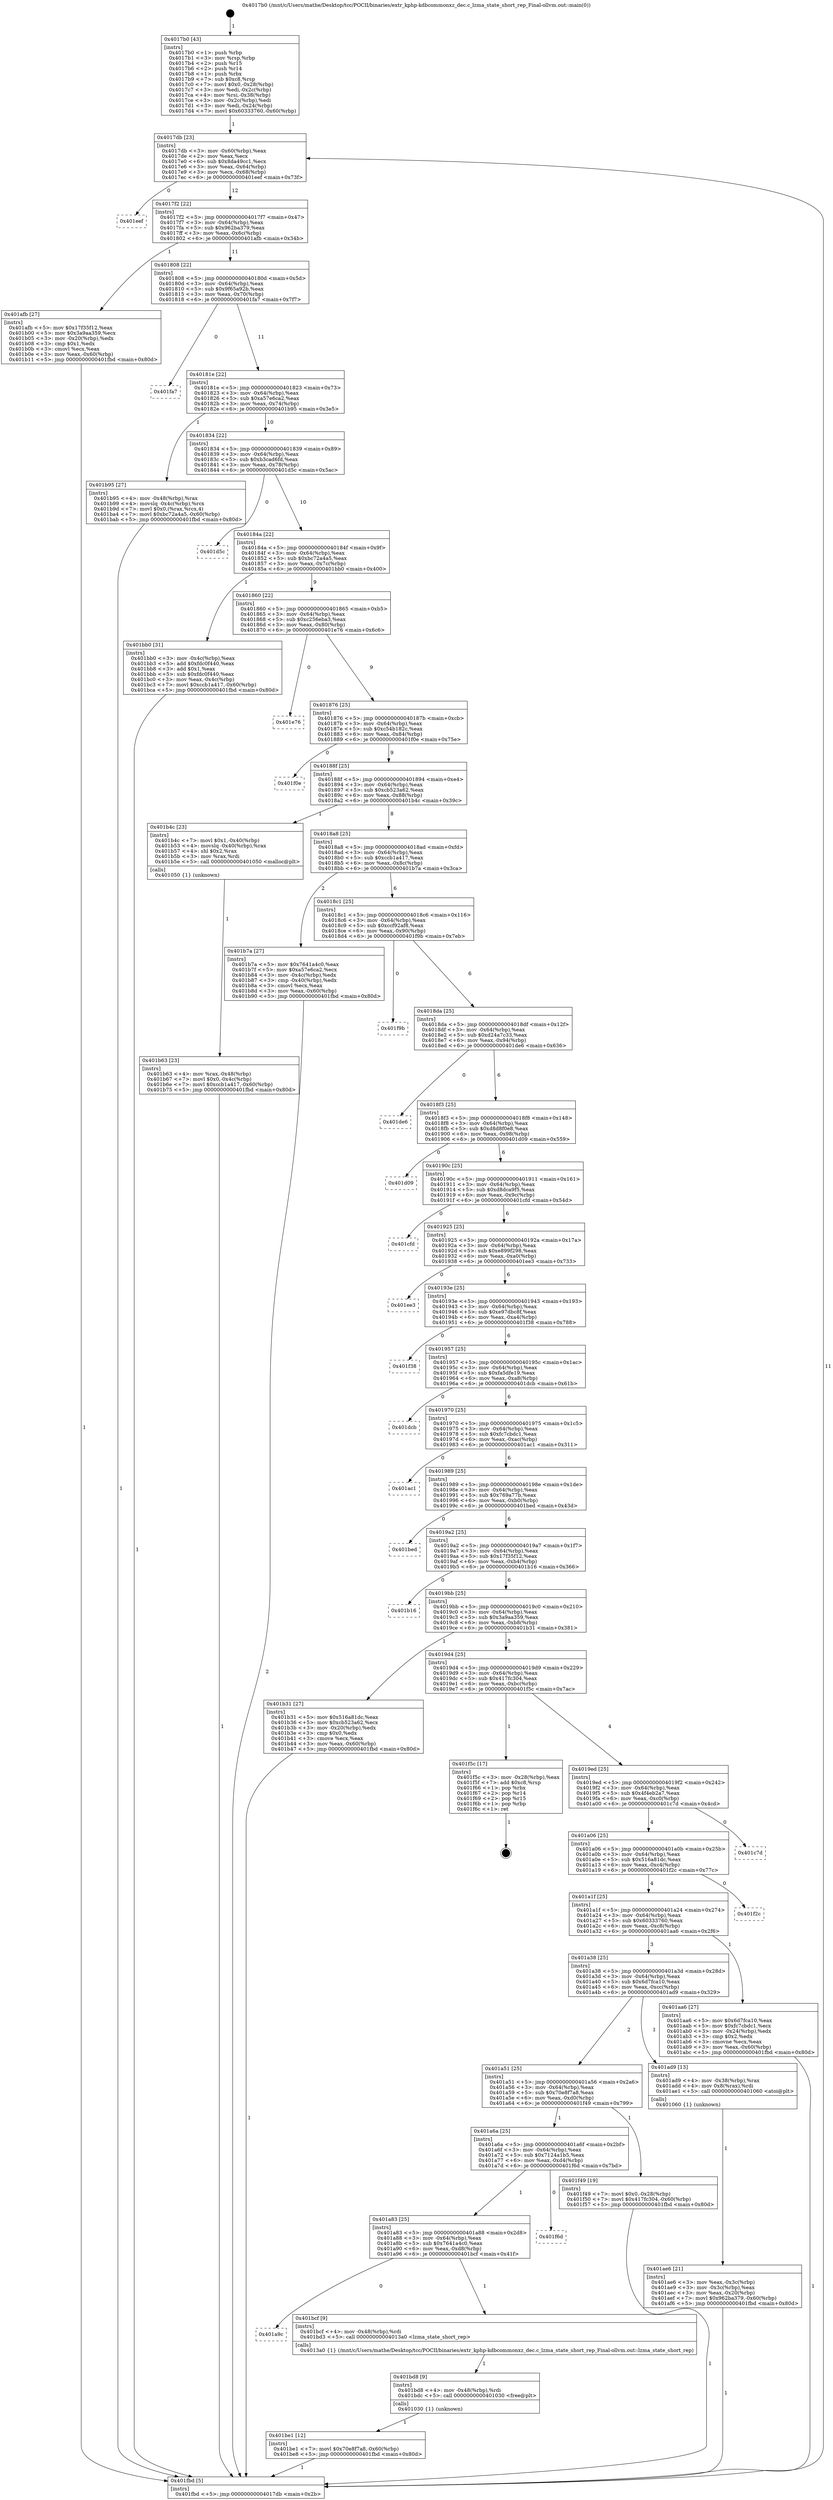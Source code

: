 digraph "0x4017b0" {
  label = "0x4017b0 (/mnt/c/Users/mathe/Desktop/tcc/POCII/binaries/extr_kphp-kdbcommonxz_dec.c_lzma_state_short_rep_Final-ollvm.out::main(0))"
  labelloc = "t"
  node[shape=record]

  Entry [label="",width=0.3,height=0.3,shape=circle,fillcolor=black,style=filled]
  "0x4017db" [label="{
     0x4017db [23]\l
     | [instrs]\l
     &nbsp;&nbsp;0x4017db \<+3\>: mov -0x60(%rbp),%eax\l
     &nbsp;&nbsp;0x4017de \<+2\>: mov %eax,%ecx\l
     &nbsp;&nbsp;0x4017e0 \<+6\>: sub $0x8da49cc1,%ecx\l
     &nbsp;&nbsp;0x4017e6 \<+3\>: mov %eax,-0x64(%rbp)\l
     &nbsp;&nbsp;0x4017e9 \<+3\>: mov %ecx,-0x68(%rbp)\l
     &nbsp;&nbsp;0x4017ec \<+6\>: je 0000000000401eef \<main+0x73f\>\l
  }"]
  "0x401eef" [label="{
     0x401eef\l
  }", style=dashed]
  "0x4017f2" [label="{
     0x4017f2 [22]\l
     | [instrs]\l
     &nbsp;&nbsp;0x4017f2 \<+5\>: jmp 00000000004017f7 \<main+0x47\>\l
     &nbsp;&nbsp;0x4017f7 \<+3\>: mov -0x64(%rbp),%eax\l
     &nbsp;&nbsp;0x4017fa \<+5\>: sub $0x962ba379,%eax\l
     &nbsp;&nbsp;0x4017ff \<+3\>: mov %eax,-0x6c(%rbp)\l
     &nbsp;&nbsp;0x401802 \<+6\>: je 0000000000401afb \<main+0x34b\>\l
  }"]
  Exit [label="",width=0.3,height=0.3,shape=circle,fillcolor=black,style=filled,peripheries=2]
  "0x401afb" [label="{
     0x401afb [27]\l
     | [instrs]\l
     &nbsp;&nbsp;0x401afb \<+5\>: mov $0x17f35f12,%eax\l
     &nbsp;&nbsp;0x401b00 \<+5\>: mov $0x3a9aa359,%ecx\l
     &nbsp;&nbsp;0x401b05 \<+3\>: mov -0x20(%rbp),%edx\l
     &nbsp;&nbsp;0x401b08 \<+3\>: cmp $0x1,%edx\l
     &nbsp;&nbsp;0x401b0b \<+3\>: cmovl %ecx,%eax\l
     &nbsp;&nbsp;0x401b0e \<+3\>: mov %eax,-0x60(%rbp)\l
     &nbsp;&nbsp;0x401b11 \<+5\>: jmp 0000000000401fbd \<main+0x80d\>\l
  }"]
  "0x401808" [label="{
     0x401808 [22]\l
     | [instrs]\l
     &nbsp;&nbsp;0x401808 \<+5\>: jmp 000000000040180d \<main+0x5d\>\l
     &nbsp;&nbsp;0x40180d \<+3\>: mov -0x64(%rbp),%eax\l
     &nbsp;&nbsp;0x401810 \<+5\>: sub $0x9f65a92b,%eax\l
     &nbsp;&nbsp;0x401815 \<+3\>: mov %eax,-0x70(%rbp)\l
     &nbsp;&nbsp;0x401818 \<+6\>: je 0000000000401fa7 \<main+0x7f7\>\l
  }"]
  "0x401be1" [label="{
     0x401be1 [12]\l
     | [instrs]\l
     &nbsp;&nbsp;0x401be1 \<+7\>: movl $0x70e8f7a8,-0x60(%rbp)\l
     &nbsp;&nbsp;0x401be8 \<+5\>: jmp 0000000000401fbd \<main+0x80d\>\l
  }"]
  "0x401fa7" [label="{
     0x401fa7\l
  }", style=dashed]
  "0x40181e" [label="{
     0x40181e [22]\l
     | [instrs]\l
     &nbsp;&nbsp;0x40181e \<+5\>: jmp 0000000000401823 \<main+0x73\>\l
     &nbsp;&nbsp;0x401823 \<+3\>: mov -0x64(%rbp),%eax\l
     &nbsp;&nbsp;0x401826 \<+5\>: sub $0xa57e6ca2,%eax\l
     &nbsp;&nbsp;0x40182b \<+3\>: mov %eax,-0x74(%rbp)\l
     &nbsp;&nbsp;0x40182e \<+6\>: je 0000000000401b95 \<main+0x3e5\>\l
  }"]
  "0x401bd8" [label="{
     0x401bd8 [9]\l
     | [instrs]\l
     &nbsp;&nbsp;0x401bd8 \<+4\>: mov -0x48(%rbp),%rdi\l
     &nbsp;&nbsp;0x401bdc \<+5\>: call 0000000000401030 \<free@plt\>\l
     | [calls]\l
     &nbsp;&nbsp;0x401030 \{1\} (unknown)\l
  }"]
  "0x401b95" [label="{
     0x401b95 [27]\l
     | [instrs]\l
     &nbsp;&nbsp;0x401b95 \<+4\>: mov -0x48(%rbp),%rax\l
     &nbsp;&nbsp;0x401b99 \<+4\>: movslq -0x4c(%rbp),%rcx\l
     &nbsp;&nbsp;0x401b9d \<+7\>: movl $0x0,(%rax,%rcx,4)\l
     &nbsp;&nbsp;0x401ba4 \<+7\>: movl $0xbc72a4a5,-0x60(%rbp)\l
     &nbsp;&nbsp;0x401bab \<+5\>: jmp 0000000000401fbd \<main+0x80d\>\l
  }"]
  "0x401834" [label="{
     0x401834 [22]\l
     | [instrs]\l
     &nbsp;&nbsp;0x401834 \<+5\>: jmp 0000000000401839 \<main+0x89\>\l
     &nbsp;&nbsp;0x401839 \<+3\>: mov -0x64(%rbp),%eax\l
     &nbsp;&nbsp;0x40183c \<+5\>: sub $0xb3cad6fd,%eax\l
     &nbsp;&nbsp;0x401841 \<+3\>: mov %eax,-0x78(%rbp)\l
     &nbsp;&nbsp;0x401844 \<+6\>: je 0000000000401d5c \<main+0x5ac\>\l
  }"]
  "0x401a9c" [label="{
     0x401a9c\l
  }", style=dashed]
  "0x401d5c" [label="{
     0x401d5c\l
  }", style=dashed]
  "0x40184a" [label="{
     0x40184a [22]\l
     | [instrs]\l
     &nbsp;&nbsp;0x40184a \<+5\>: jmp 000000000040184f \<main+0x9f\>\l
     &nbsp;&nbsp;0x40184f \<+3\>: mov -0x64(%rbp),%eax\l
     &nbsp;&nbsp;0x401852 \<+5\>: sub $0xbc72a4a5,%eax\l
     &nbsp;&nbsp;0x401857 \<+3\>: mov %eax,-0x7c(%rbp)\l
     &nbsp;&nbsp;0x40185a \<+6\>: je 0000000000401bb0 \<main+0x400\>\l
  }"]
  "0x401bcf" [label="{
     0x401bcf [9]\l
     | [instrs]\l
     &nbsp;&nbsp;0x401bcf \<+4\>: mov -0x48(%rbp),%rdi\l
     &nbsp;&nbsp;0x401bd3 \<+5\>: call 00000000004013a0 \<lzma_state_short_rep\>\l
     | [calls]\l
     &nbsp;&nbsp;0x4013a0 \{1\} (/mnt/c/Users/mathe/Desktop/tcc/POCII/binaries/extr_kphp-kdbcommonxz_dec.c_lzma_state_short_rep_Final-ollvm.out::lzma_state_short_rep)\l
  }"]
  "0x401bb0" [label="{
     0x401bb0 [31]\l
     | [instrs]\l
     &nbsp;&nbsp;0x401bb0 \<+3\>: mov -0x4c(%rbp),%eax\l
     &nbsp;&nbsp;0x401bb3 \<+5\>: add $0xfdc0f440,%eax\l
     &nbsp;&nbsp;0x401bb8 \<+3\>: add $0x1,%eax\l
     &nbsp;&nbsp;0x401bbb \<+5\>: sub $0xfdc0f440,%eax\l
     &nbsp;&nbsp;0x401bc0 \<+3\>: mov %eax,-0x4c(%rbp)\l
     &nbsp;&nbsp;0x401bc3 \<+7\>: movl $0xccb1a417,-0x60(%rbp)\l
     &nbsp;&nbsp;0x401bca \<+5\>: jmp 0000000000401fbd \<main+0x80d\>\l
  }"]
  "0x401860" [label="{
     0x401860 [22]\l
     | [instrs]\l
     &nbsp;&nbsp;0x401860 \<+5\>: jmp 0000000000401865 \<main+0xb5\>\l
     &nbsp;&nbsp;0x401865 \<+3\>: mov -0x64(%rbp),%eax\l
     &nbsp;&nbsp;0x401868 \<+5\>: sub $0xc256eba3,%eax\l
     &nbsp;&nbsp;0x40186d \<+3\>: mov %eax,-0x80(%rbp)\l
     &nbsp;&nbsp;0x401870 \<+6\>: je 0000000000401e76 \<main+0x6c6\>\l
  }"]
  "0x401a83" [label="{
     0x401a83 [25]\l
     | [instrs]\l
     &nbsp;&nbsp;0x401a83 \<+5\>: jmp 0000000000401a88 \<main+0x2d8\>\l
     &nbsp;&nbsp;0x401a88 \<+3\>: mov -0x64(%rbp),%eax\l
     &nbsp;&nbsp;0x401a8b \<+5\>: sub $0x7641a4c0,%eax\l
     &nbsp;&nbsp;0x401a90 \<+6\>: mov %eax,-0xd8(%rbp)\l
     &nbsp;&nbsp;0x401a96 \<+6\>: je 0000000000401bcf \<main+0x41f\>\l
  }"]
  "0x401e76" [label="{
     0x401e76\l
  }", style=dashed]
  "0x401876" [label="{
     0x401876 [25]\l
     | [instrs]\l
     &nbsp;&nbsp;0x401876 \<+5\>: jmp 000000000040187b \<main+0xcb\>\l
     &nbsp;&nbsp;0x40187b \<+3\>: mov -0x64(%rbp),%eax\l
     &nbsp;&nbsp;0x40187e \<+5\>: sub $0xc54b182c,%eax\l
     &nbsp;&nbsp;0x401883 \<+6\>: mov %eax,-0x84(%rbp)\l
     &nbsp;&nbsp;0x401889 \<+6\>: je 0000000000401f0e \<main+0x75e\>\l
  }"]
  "0x401f6d" [label="{
     0x401f6d\l
  }", style=dashed]
  "0x401f0e" [label="{
     0x401f0e\l
  }", style=dashed]
  "0x40188f" [label="{
     0x40188f [25]\l
     | [instrs]\l
     &nbsp;&nbsp;0x40188f \<+5\>: jmp 0000000000401894 \<main+0xe4\>\l
     &nbsp;&nbsp;0x401894 \<+3\>: mov -0x64(%rbp),%eax\l
     &nbsp;&nbsp;0x401897 \<+5\>: sub $0xcb523a62,%eax\l
     &nbsp;&nbsp;0x40189c \<+6\>: mov %eax,-0x88(%rbp)\l
     &nbsp;&nbsp;0x4018a2 \<+6\>: je 0000000000401b4c \<main+0x39c\>\l
  }"]
  "0x401a6a" [label="{
     0x401a6a [25]\l
     | [instrs]\l
     &nbsp;&nbsp;0x401a6a \<+5\>: jmp 0000000000401a6f \<main+0x2bf\>\l
     &nbsp;&nbsp;0x401a6f \<+3\>: mov -0x64(%rbp),%eax\l
     &nbsp;&nbsp;0x401a72 \<+5\>: sub $0x7124a1b5,%eax\l
     &nbsp;&nbsp;0x401a77 \<+6\>: mov %eax,-0xd4(%rbp)\l
     &nbsp;&nbsp;0x401a7d \<+6\>: je 0000000000401f6d \<main+0x7bd\>\l
  }"]
  "0x401b4c" [label="{
     0x401b4c [23]\l
     | [instrs]\l
     &nbsp;&nbsp;0x401b4c \<+7\>: movl $0x1,-0x40(%rbp)\l
     &nbsp;&nbsp;0x401b53 \<+4\>: movslq -0x40(%rbp),%rax\l
     &nbsp;&nbsp;0x401b57 \<+4\>: shl $0x2,%rax\l
     &nbsp;&nbsp;0x401b5b \<+3\>: mov %rax,%rdi\l
     &nbsp;&nbsp;0x401b5e \<+5\>: call 0000000000401050 \<malloc@plt\>\l
     | [calls]\l
     &nbsp;&nbsp;0x401050 \{1\} (unknown)\l
  }"]
  "0x4018a8" [label="{
     0x4018a8 [25]\l
     | [instrs]\l
     &nbsp;&nbsp;0x4018a8 \<+5\>: jmp 00000000004018ad \<main+0xfd\>\l
     &nbsp;&nbsp;0x4018ad \<+3\>: mov -0x64(%rbp),%eax\l
     &nbsp;&nbsp;0x4018b0 \<+5\>: sub $0xccb1a417,%eax\l
     &nbsp;&nbsp;0x4018b5 \<+6\>: mov %eax,-0x8c(%rbp)\l
     &nbsp;&nbsp;0x4018bb \<+6\>: je 0000000000401b7a \<main+0x3ca\>\l
  }"]
  "0x401f49" [label="{
     0x401f49 [19]\l
     | [instrs]\l
     &nbsp;&nbsp;0x401f49 \<+7\>: movl $0x0,-0x28(%rbp)\l
     &nbsp;&nbsp;0x401f50 \<+7\>: movl $0x417fc304,-0x60(%rbp)\l
     &nbsp;&nbsp;0x401f57 \<+5\>: jmp 0000000000401fbd \<main+0x80d\>\l
  }"]
  "0x401b7a" [label="{
     0x401b7a [27]\l
     | [instrs]\l
     &nbsp;&nbsp;0x401b7a \<+5\>: mov $0x7641a4c0,%eax\l
     &nbsp;&nbsp;0x401b7f \<+5\>: mov $0xa57e6ca2,%ecx\l
     &nbsp;&nbsp;0x401b84 \<+3\>: mov -0x4c(%rbp),%edx\l
     &nbsp;&nbsp;0x401b87 \<+3\>: cmp -0x40(%rbp),%edx\l
     &nbsp;&nbsp;0x401b8a \<+3\>: cmovl %ecx,%eax\l
     &nbsp;&nbsp;0x401b8d \<+3\>: mov %eax,-0x60(%rbp)\l
     &nbsp;&nbsp;0x401b90 \<+5\>: jmp 0000000000401fbd \<main+0x80d\>\l
  }"]
  "0x4018c1" [label="{
     0x4018c1 [25]\l
     | [instrs]\l
     &nbsp;&nbsp;0x4018c1 \<+5\>: jmp 00000000004018c6 \<main+0x116\>\l
     &nbsp;&nbsp;0x4018c6 \<+3\>: mov -0x64(%rbp),%eax\l
     &nbsp;&nbsp;0x4018c9 \<+5\>: sub $0xccf92af8,%eax\l
     &nbsp;&nbsp;0x4018ce \<+6\>: mov %eax,-0x90(%rbp)\l
     &nbsp;&nbsp;0x4018d4 \<+6\>: je 0000000000401f9b \<main+0x7eb\>\l
  }"]
  "0x401b63" [label="{
     0x401b63 [23]\l
     | [instrs]\l
     &nbsp;&nbsp;0x401b63 \<+4\>: mov %rax,-0x48(%rbp)\l
     &nbsp;&nbsp;0x401b67 \<+7\>: movl $0x0,-0x4c(%rbp)\l
     &nbsp;&nbsp;0x401b6e \<+7\>: movl $0xccb1a417,-0x60(%rbp)\l
     &nbsp;&nbsp;0x401b75 \<+5\>: jmp 0000000000401fbd \<main+0x80d\>\l
  }"]
  "0x401f9b" [label="{
     0x401f9b\l
  }", style=dashed]
  "0x4018da" [label="{
     0x4018da [25]\l
     | [instrs]\l
     &nbsp;&nbsp;0x4018da \<+5\>: jmp 00000000004018df \<main+0x12f\>\l
     &nbsp;&nbsp;0x4018df \<+3\>: mov -0x64(%rbp),%eax\l
     &nbsp;&nbsp;0x4018e2 \<+5\>: sub $0xd24a7c33,%eax\l
     &nbsp;&nbsp;0x4018e7 \<+6\>: mov %eax,-0x94(%rbp)\l
     &nbsp;&nbsp;0x4018ed \<+6\>: je 0000000000401de6 \<main+0x636\>\l
  }"]
  "0x401ae6" [label="{
     0x401ae6 [21]\l
     | [instrs]\l
     &nbsp;&nbsp;0x401ae6 \<+3\>: mov %eax,-0x3c(%rbp)\l
     &nbsp;&nbsp;0x401ae9 \<+3\>: mov -0x3c(%rbp),%eax\l
     &nbsp;&nbsp;0x401aec \<+3\>: mov %eax,-0x20(%rbp)\l
     &nbsp;&nbsp;0x401aef \<+7\>: movl $0x962ba379,-0x60(%rbp)\l
     &nbsp;&nbsp;0x401af6 \<+5\>: jmp 0000000000401fbd \<main+0x80d\>\l
  }"]
  "0x401de6" [label="{
     0x401de6\l
  }", style=dashed]
  "0x4018f3" [label="{
     0x4018f3 [25]\l
     | [instrs]\l
     &nbsp;&nbsp;0x4018f3 \<+5\>: jmp 00000000004018f8 \<main+0x148\>\l
     &nbsp;&nbsp;0x4018f8 \<+3\>: mov -0x64(%rbp),%eax\l
     &nbsp;&nbsp;0x4018fb \<+5\>: sub $0xd8d8f0e8,%eax\l
     &nbsp;&nbsp;0x401900 \<+6\>: mov %eax,-0x98(%rbp)\l
     &nbsp;&nbsp;0x401906 \<+6\>: je 0000000000401d09 \<main+0x559\>\l
  }"]
  "0x401a51" [label="{
     0x401a51 [25]\l
     | [instrs]\l
     &nbsp;&nbsp;0x401a51 \<+5\>: jmp 0000000000401a56 \<main+0x2a6\>\l
     &nbsp;&nbsp;0x401a56 \<+3\>: mov -0x64(%rbp),%eax\l
     &nbsp;&nbsp;0x401a59 \<+5\>: sub $0x70e8f7a8,%eax\l
     &nbsp;&nbsp;0x401a5e \<+6\>: mov %eax,-0xd0(%rbp)\l
     &nbsp;&nbsp;0x401a64 \<+6\>: je 0000000000401f49 \<main+0x799\>\l
  }"]
  "0x401d09" [label="{
     0x401d09\l
  }", style=dashed]
  "0x40190c" [label="{
     0x40190c [25]\l
     | [instrs]\l
     &nbsp;&nbsp;0x40190c \<+5\>: jmp 0000000000401911 \<main+0x161\>\l
     &nbsp;&nbsp;0x401911 \<+3\>: mov -0x64(%rbp),%eax\l
     &nbsp;&nbsp;0x401914 \<+5\>: sub $0xd8dca9f5,%eax\l
     &nbsp;&nbsp;0x401919 \<+6\>: mov %eax,-0x9c(%rbp)\l
     &nbsp;&nbsp;0x40191f \<+6\>: je 0000000000401cfd \<main+0x54d\>\l
  }"]
  "0x401ad9" [label="{
     0x401ad9 [13]\l
     | [instrs]\l
     &nbsp;&nbsp;0x401ad9 \<+4\>: mov -0x38(%rbp),%rax\l
     &nbsp;&nbsp;0x401add \<+4\>: mov 0x8(%rax),%rdi\l
     &nbsp;&nbsp;0x401ae1 \<+5\>: call 0000000000401060 \<atoi@plt\>\l
     | [calls]\l
     &nbsp;&nbsp;0x401060 \{1\} (unknown)\l
  }"]
  "0x401cfd" [label="{
     0x401cfd\l
  }", style=dashed]
  "0x401925" [label="{
     0x401925 [25]\l
     | [instrs]\l
     &nbsp;&nbsp;0x401925 \<+5\>: jmp 000000000040192a \<main+0x17a\>\l
     &nbsp;&nbsp;0x40192a \<+3\>: mov -0x64(%rbp),%eax\l
     &nbsp;&nbsp;0x40192d \<+5\>: sub $0xe899f298,%eax\l
     &nbsp;&nbsp;0x401932 \<+6\>: mov %eax,-0xa0(%rbp)\l
     &nbsp;&nbsp;0x401938 \<+6\>: je 0000000000401ee3 \<main+0x733\>\l
  }"]
  "0x4017b0" [label="{
     0x4017b0 [43]\l
     | [instrs]\l
     &nbsp;&nbsp;0x4017b0 \<+1\>: push %rbp\l
     &nbsp;&nbsp;0x4017b1 \<+3\>: mov %rsp,%rbp\l
     &nbsp;&nbsp;0x4017b4 \<+2\>: push %r15\l
     &nbsp;&nbsp;0x4017b6 \<+2\>: push %r14\l
     &nbsp;&nbsp;0x4017b8 \<+1\>: push %rbx\l
     &nbsp;&nbsp;0x4017b9 \<+7\>: sub $0xc8,%rsp\l
     &nbsp;&nbsp;0x4017c0 \<+7\>: movl $0x0,-0x28(%rbp)\l
     &nbsp;&nbsp;0x4017c7 \<+3\>: mov %edi,-0x2c(%rbp)\l
     &nbsp;&nbsp;0x4017ca \<+4\>: mov %rsi,-0x38(%rbp)\l
     &nbsp;&nbsp;0x4017ce \<+3\>: mov -0x2c(%rbp),%edi\l
     &nbsp;&nbsp;0x4017d1 \<+3\>: mov %edi,-0x24(%rbp)\l
     &nbsp;&nbsp;0x4017d4 \<+7\>: movl $0x60333760,-0x60(%rbp)\l
  }"]
  "0x401ee3" [label="{
     0x401ee3\l
  }", style=dashed]
  "0x40193e" [label="{
     0x40193e [25]\l
     | [instrs]\l
     &nbsp;&nbsp;0x40193e \<+5\>: jmp 0000000000401943 \<main+0x193\>\l
     &nbsp;&nbsp;0x401943 \<+3\>: mov -0x64(%rbp),%eax\l
     &nbsp;&nbsp;0x401946 \<+5\>: sub $0xe97dbc8f,%eax\l
     &nbsp;&nbsp;0x40194b \<+6\>: mov %eax,-0xa4(%rbp)\l
     &nbsp;&nbsp;0x401951 \<+6\>: je 0000000000401f38 \<main+0x788\>\l
  }"]
  "0x401fbd" [label="{
     0x401fbd [5]\l
     | [instrs]\l
     &nbsp;&nbsp;0x401fbd \<+5\>: jmp 00000000004017db \<main+0x2b\>\l
  }"]
  "0x401f38" [label="{
     0x401f38\l
  }", style=dashed]
  "0x401957" [label="{
     0x401957 [25]\l
     | [instrs]\l
     &nbsp;&nbsp;0x401957 \<+5\>: jmp 000000000040195c \<main+0x1ac\>\l
     &nbsp;&nbsp;0x40195c \<+3\>: mov -0x64(%rbp),%eax\l
     &nbsp;&nbsp;0x40195f \<+5\>: sub $0xfa5dfe19,%eax\l
     &nbsp;&nbsp;0x401964 \<+6\>: mov %eax,-0xa8(%rbp)\l
     &nbsp;&nbsp;0x40196a \<+6\>: je 0000000000401dcb \<main+0x61b\>\l
  }"]
  "0x401a38" [label="{
     0x401a38 [25]\l
     | [instrs]\l
     &nbsp;&nbsp;0x401a38 \<+5\>: jmp 0000000000401a3d \<main+0x28d\>\l
     &nbsp;&nbsp;0x401a3d \<+3\>: mov -0x64(%rbp),%eax\l
     &nbsp;&nbsp;0x401a40 \<+5\>: sub $0x6d7fca10,%eax\l
     &nbsp;&nbsp;0x401a45 \<+6\>: mov %eax,-0xcc(%rbp)\l
     &nbsp;&nbsp;0x401a4b \<+6\>: je 0000000000401ad9 \<main+0x329\>\l
  }"]
  "0x401dcb" [label="{
     0x401dcb\l
  }", style=dashed]
  "0x401970" [label="{
     0x401970 [25]\l
     | [instrs]\l
     &nbsp;&nbsp;0x401970 \<+5\>: jmp 0000000000401975 \<main+0x1c5\>\l
     &nbsp;&nbsp;0x401975 \<+3\>: mov -0x64(%rbp),%eax\l
     &nbsp;&nbsp;0x401978 \<+5\>: sub $0xfc7cbdc1,%eax\l
     &nbsp;&nbsp;0x40197d \<+6\>: mov %eax,-0xac(%rbp)\l
     &nbsp;&nbsp;0x401983 \<+6\>: je 0000000000401ac1 \<main+0x311\>\l
  }"]
  "0x401aa6" [label="{
     0x401aa6 [27]\l
     | [instrs]\l
     &nbsp;&nbsp;0x401aa6 \<+5\>: mov $0x6d7fca10,%eax\l
     &nbsp;&nbsp;0x401aab \<+5\>: mov $0xfc7cbdc1,%ecx\l
     &nbsp;&nbsp;0x401ab0 \<+3\>: mov -0x24(%rbp),%edx\l
     &nbsp;&nbsp;0x401ab3 \<+3\>: cmp $0x2,%edx\l
     &nbsp;&nbsp;0x401ab6 \<+3\>: cmovne %ecx,%eax\l
     &nbsp;&nbsp;0x401ab9 \<+3\>: mov %eax,-0x60(%rbp)\l
     &nbsp;&nbsp;0x401abc \<+5\>: jmp 0000000000401fbd \<main+0x80d\>\l
  }"]
  "0x401ac1" [label="{
     0x401ac1\l
  }", style=dashed]
  "0x401989" [label="{
     0x401989 [25]\l
     | [instrs]\l
     &nbsp;&nbsp;0x401989 \<+5\>: jmp 000000000040198e \<main+0x1de\>\l
     &nbsp;&nbsp;0x40198e \<+3\>: mov -0x64(%rbp),%eax\l
     &nbsp;&nbsp;0x401991 \<+5\>: sub $0x769a77b,%eax\l
     &nbsp;&nbsp;0x401996 \<+6\>: mov %eax,-0xb0(%rbp)\l
     &nbsp;&nbsp;0x40199c \<+6\>: je 0000000000401bed \<main+0x43d\>\l
  }"]
  "0x401a1f" [label="{
     0x401a1f [25]\l
     | [instrs]\l
     &nbsp;&nbsp;0x401a1f \<+5\>: jmp 0000000000401a24 \<main+0x274\>\l
     &nbsp;&nbsp;0x401a24 \<+3\>: mov -0x64(%rbp),%eax\l
     &nbsp;&nbsp;0x401a27 \<+5\>: sub $0x60333760,%eax\l
     &nbsp;&nbsp;0x401a2c \<+6\>: mov %eax,-0xc8(%rbp)\l
     &nbsp;&nbsp;0x401a32 \<+6\>: je 0000000000401aa6 \<main+0x2f6\>\l
  }"]
  "0x401bed" [label="{
     0x401bed\l
  }", style=dashed]
  "0x4019a2" [label="{
     0x4019a2 [25]\l
     | [instrs]\l
     &nbsp;&nbsp;0x4019a2 \<+5\>: jmp 00000000004019a7 \<main+0x1f7\>\l
     &nbsp;&nbsp;0x4019a7 \<+3\>: mov -0x64(%rbp),%eax\l
     &nbsp;&nbsp;0x4019aa \<+5\>: sub $0x17f35f12,%eax\l
     &nbsp;&nbsp;0x4019af \<+6\>: mov %eax,-0xb4(%rbp)\l
     &nbsp;&nbsp;0x4019b5 \<+6\>: je 0000000000401b16 \<main+0x366\>\l
  }"]
  "0x401f2c" [label="{
     0x401f2c\l
  }", style=dashed]
  "0x401b16" [label="{
     0x401b16\l
  }", style=dashed]
  "0x4019bb" [label="{
     0x4019bb [25]\l
     | [instrs]\l
     &nbsp;&nbsp;0x4019bb \<+5\>: jmp 00000000004019c0 \<main+0x210\>\l
     &nbsp;&nbsp;0x4019c0 \<+3\>: mov -0x64(%rbp),%eax\l
     &nbsp;&nbsp;0x4019c3 \<+5\>: sub $0x3a9aa359,%eax\l
     &nbsp;&nbsp;0x4019c8 \<+6\>: mov %eax,-0xb8(%rbp)\l
     &nbsp;&nbsp;0x4019ce \<+6\>: je 0000000000401b31 \<main+0x381\>\l
  }"]
  "0x401a06" [label="{
     0x401a06 [25]\l
     | [instrs]\l
     &nbsp;&nbsp;0x401a06 \<+5\>: jmp 0000000000401a0b \<main+0x25b\>\l
     &nbsp;&nbsp;0x401a0b \<+3\>: mov -0x64(%rbp),%eax\l
     &nbsp;&nbsp;0x401a0e \<+5\>: sub $0x516a81dc,%eax\l
     &nbsp;&nbsp;0x401a13 \<+6\>: mov %eax,-0xc4(%rbp)\l
     &nbsp;&nbsp;0x401a19 \<+6\>: je 0000000000401f2c \<main+0x77c\>\l
  }"]
  "0x401b31" [label="{
     0x401b31 [27]\l
     | [instrs]\l
     &nbsp;&nbsp;0x401b31 \<+5\>: mov $0x516a81dc,%eax\l
     &nbsp;&nbsp;0x401b36 \<+5\>: mov $0xcb523a62,%ecx\l
     &nbsp;&nbsp;0x401b3b \<+3\>: mov -0x20(%rbp),%edx\l
     &nbsp;&nbsp;0x401b3e \<+3\>: cmp $0x0,%edx\l
     &nbsp;&nbsp;0x401b41 \<+3\>: cmove %ecx,%eax\l
     &nbsp;&nbsp;0x401b44 \<+3\>: mov %eax,-0x60(%rbp)\l
     &nbsp;&nbsp;0x401b47 \<+5\>: jmp 0000000000401fbd \<main+0x80d\>\l
  }"]
  "0x4019d4" [label="{
     0x4019d4 [25]\l
     | [instrs]\l
     &nbsp;&nbsp;0x4019d4 \<+5\>: jmp 00000000004019d9 \<main+0x229\>\l
     &nbsp;&nbsp;0x4019d9 \<+3\>: mov -0x64(%rbp),%eax\l
     &nbsp;&nbsp;0x4019dc \<+5\>: sub $0x417fc304,%eax\l
     &nbsp;&nbsp;0x4019e1 \<+6\>: mov %eax,-0xbc(%rbp)\l
     &nbsp;&nbsp;0x4019e7 \<+6\>: je 0000000000401f5c \<main+0x7ac\>\l
  }"]
  "0x401c7d" [label="{
     0x401c7d\l
  }", style=dashed]
  "0x401f5c" [label="{
     0x401f5c [17]\l
     | [instrs]\l
     &nbsp;&nbsp;0x401f5c \<+3\>: mov -0x28(%rbp),%eax\l
     &nbsp;&nbsp;0x401f5f \<+7\>: add $0xc8,%rsp\l
     &nbsp;&nbsp;0x401f66 \<+1\>: pop %rbx\l
     &nbsp;&nbsp;0x401f67 \<+2\>: pop %r14\l
     &nbsp;&nbsp;0x401f69 \<+2\>: pop %r15\l
     &nbsp;&nbsp;0x401f6b \<+1\>: pop %rbp\l
     &nbsp;&nbsp;0x401f6c \<+1\>: ret\l
  }"]
  "0x4019ed" [label="{
     0x4019ed [25]\l
     | [instrs]\l
     &nbsp;&nbsp;0x4019ed \<+5\>: jmp 00000000004019f2 \<main+0x242\>\l
     &nbsp;&nbsp;0x4019f2 \<+3\>: mov -0x64(%rbp),%eax\l
     &nbsp;&nbsp;0x4019f5 \<+5\>: sub $0x4f4eb2a7,%eax\l
     &nbsp;&nbsp;0x4019fa \<+6\>: mov %eax,-0xc0(%rbp)\l
     &nbsp;&nbsp;0x401a00 \<+6\>: je 0000000000401c7d \<main+0x4cd\>\l
  }"]
  Entry -> "0x4017b0" [label=" 1"]
  "0x4017db" -> "0x401eef" [label=" 0"]
  "0x4017db" -> "0x4017f2" [label=" 12"]
  "0x401f5c" -> Exit [label=" 1"]
  "0x4017f2" -> "0x401afb" [label=" 1"]
  "0x4017f2" -> "0x401808" [label=" 11"]
  "0x401f49" -> "0x401fbd" [label=" 1"]
  "0x401808" -> "0x401fa7" [label=" 0"]
  "0x401808" -> "0x40181e" [label=" 11"]
  "0x401be1" -> "0x401fbd" [label=" 1"]
  "0x40181e" -> "0x401b95" [label=" 1"]
  "0x40181e" -> "0x401834" [label=" 10"]
  "0x401bd8" -> "0x401be1" [label=" 1"]
  "0x401834" -> "0x401d5c" [label=" 0"]
  "0x401834" -> "0x40184a" [label=" 10"]
  "0x401bcf" -> "0x401bd8" [label=" 1"]
  "0x40184a" -> "0x401bb0" [label=" 1"]
  "0x40184a" -> "0x401860" [label=" 9"]
  "0x401a83" -> "0x401a9c" [label=" 0"]
  "0x401860" -> "0x401e76" [label=" 0"]
  "0x401860" -> "0x401876" [label=" 9"]
  "0x401a83" -> "0x401bcf" [label=" 1"]
  "0x401876" -> "0x401f0e" [label=" 0"]
  "0x401876" -> "0x40188f" [label=" 9"]
  "0x401a6a" -> "0x401a83" [label=" 1"]
  "0x40188f" -> "0x401b4c" [label=" 1"]
  "0x40188f" -> "0x4018a8" [label=" 8"]
  "0x401a6a" -> "0x401f6d" [label=" 0"]
  "0x4018a8" -> "0x401b7a" [label=" 2"]
  "0x4018a8" -> "0x4018c1" [label=" 6"]
  "0x401a51" -> "0x401a6a" [label=" 1"]
  "0x4018c1" -> "0x401f9b" [label=" 0"]
  "0x4018c1" -> "0x4018da" [label=" 6"]
  "0x401a51" -> "0x401f49" [label=" 1"]
  "0x4018da" -> "0x401de6" [label=" 0"]
  "0x4018da" -> "0x4018f3" [label=" 6"]
  "0x401bb0" -> "0x401fbd" [label=" 1"]
  "0x4018f3" -> "0x401d09" [label=" 0"]
  "0x4018f3" -> "0x40190c" [label=" 6"]
  "0x401b95" -> "0x401fbd" [label=" 1"]
  "0x40190c" -> "0x401cfd" [label=" 0"]
  "0x40190c" -> "0x401925" [label=" 6"]
  "0x401b7a" -> "0x401fbd" [label=" 2"]
  "0x401925" -> "0x401ee3" [label=" 0"]
  "0x401925" -> "0x40193e" [label=" 6"]
  "0x401b4c" -> "0x401b63" [label=" 1"]
  "0x40193e" -> "0x401f38" [label=" 0"]
  "0x40193e" -> "0x401957" [label=" 6"]
  "0x401b31" -> "0x401fbd" [label=" 1"]
  "0x401957" -> "0x401dcb" [label=" 0"]
  "0x401957" -> "0x401970" [label=" 6"]
  "0x401afb" -> "0x401fbd" [label=" 1"]
  "0x401970" -> "0x401ac1" [label=" 0"]
  "0x401970" -> "0x401989" [label=" 6"]
  "0x401ae6" -> "0x401fbd" [label=" 1"]
  "0x401989" -> "0x401bed" [label=" 0"]
  "0x401989" -> "0x4019a2" [label=" 6"]
  "0x401a38" -> "0x401a51" [label=" 2"]
  "0x4019a2" -> "0x401b16" [label=" 0"]
  "0x4019a2" -> "0x4019bb" [label=" 6"]
  "0x401a38" -> "0x401ad9" [label=" 1"]
  "0x4019bb" -> "0x401b31" [label=" 1"]
  "0x4019bb" -> "0x4019d4" [label=" 5"]
  "0x401fbd" -> "0x4017db" [label=" 11"]
  "0x4019d4" -> "0x401f5c" [label=" 1"]
  "0x4019d4" -> "0x4019ed" [label=" 4"]
  "0x4017b0" -> "0x4017db" [label=" 1"]
  "0x4019ed" -> "0x401c7d" [label=" 0"]
  "0x4019ed" -> "0x401a06" [label=" 4"]
  "0x401b63" -> "0x401fbd" [label=" 1"]
  "0x401a06" -> "0x401f2c" [label=" 0"]
  "0x401a06" -> "0x401a1f" [label=" 4"]
  "0x401ad9" -> "0x401ae6" [label=" 1"]
  "0x401a1f" -> "0x401aa6" [label=" 1"]
  "0x401a1f" -> "0x401a38" [label=" 3"]
  "0x401aa6" -> "0x401fbd" [label=" 1"]
}
